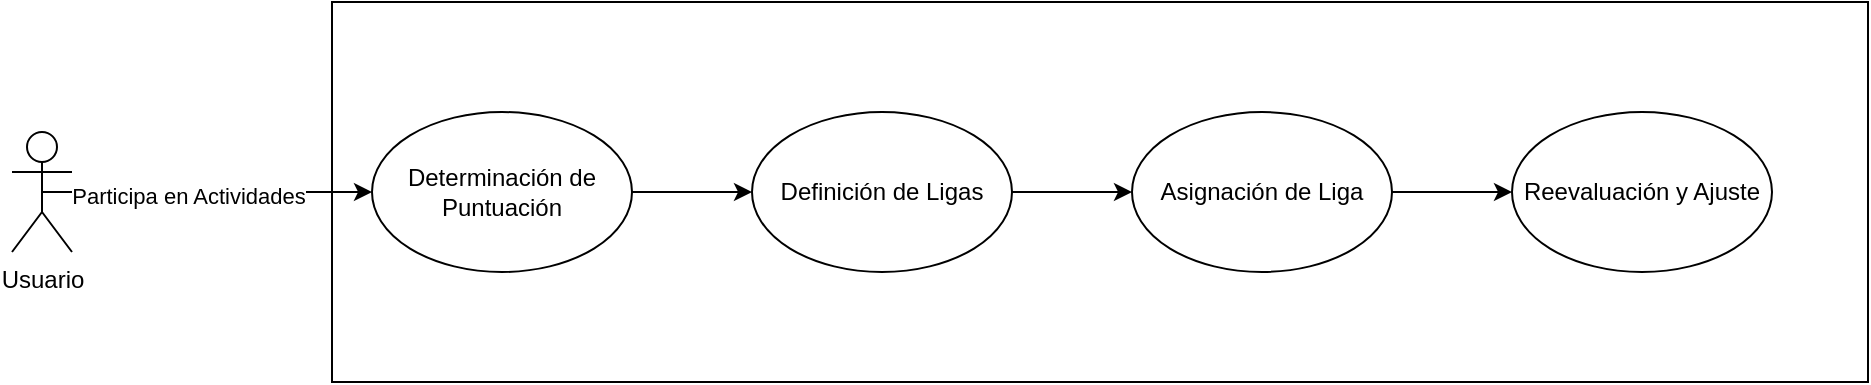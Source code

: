 <mxfile version="24.7.12">
  <diagram name="Página-1" id="qIUm-NXkEGmmr5HEpveH">
    <mxGraphModel grid="1" page="1" gridSize="10" guides="1" tooltips="1" connect="1" arrows="1" fold="1" pageScale="1" pageWidth="827" pageHeight="1169" math="0" shadow="0">
      <root>
        <mxCell id="0" />
        <mxCell id="1" parent="0" />
        <mxCell id="wsyl__wpP291152e83Fh-2" value="&lt;div&gt;&lt;br&gt;&lt;/div&gt;" style="rounded=0;whiteSpace=wrap;html=1;" vertex="1" parent="1">
          <mxGeometry x="210" y="160" width="768" height="190" as="geometry" />
        </mxCell>
        <mxCell id="q9j19tzaKl72bDsI_SK5-7" style="edgeStyle=orthogonalEdgeStyle;rounded=0;orthogonalLoop=1;jettySize=auto;html=1;exitX=0.5;exitY=0.5;exitDx=0;exitDy=0;exitPerimeter=0;entryX=0;entryY=0.5;entryDx=0;entryDy=0;" edge="1" parent="1" source="wsyl__wpP291152e83Fh-1" target="q9j19tzaKl72bDsI_SK5-1">
          <mxGeometry relative="1" as="geometry" />
        </mxCell>
        <mxCell id="oZ_8MlHrObfFjXFwuV-V-3" value="Participa en Actividades" style="edgeLabel;html=1;align=center;verticalAlign=middle;resizable=0;points=[];" connectable="0" vertex="1" parent="q9j19tzaKl72bDsI_SK5-7">
          <mxGeometry x="-0.115" y="-2" relative="1" as="geometry">
            <mxPoint as="offset" />
          </mxGeometry>
        </mxCell>
        <mxCell id="wsyl__wpP291152e83Fh-1" value="Usuario" style="shape=umlActor;verticalLabelPosition=bottom;verticalAlign=top;html=1;outlineConnect=0;" vertex="1" parent="1">
          <mxGeometry x="50" y="225" width="30" height="60" as="geometry" />
        </mxCell>
        <mxCell id="q9j19tzaKl72bDsI_SK5-5" style="edgeStyle=orthogonalEdgeStyle;rounded=0;orthogonalLoop=1;jettySize=auto;html=1;" edge="1" parent="1" source="q9j19tzaKl72bDsI_SK5-1" target="q9j19tzaKl72bDsI_SK5-2">
          <mxGeometry relative="1" as="geometry" />
        </mxCell>
        <mxCell id="q9j19tzaKl72bDsI_SK5-1" value="Determinación de Puntuación" style="ellipse;whiteSpace=wrap;html=1;" vertex="1" parent="1">
          <mxGeometry x="230" y="215" width="130" height="80" as="geometry" />
        </mxCell>
        <mxCell id="nx8Yrjn666Zd9FFJtWJr-6" style="edgeStyle=orthogonalEdgeStyle;rounded=0;orthogonalLoop=1;jettySize=auto;html=1;entryX=0;entryY=0.5;entryDx=0;entryDy=0;" edge="1" parent="1" source="q9j19tzaKl72bDsI_SK5-2" target="nx8Yrjn666Zd9FFJtWJr-2">
          <mxGeometry relative="1" as="geometry" />
        </mxCell>
        <mxCell id="q9j19tzaKl72bDsI_SK5-2" value="Definición de Ligas" style="ellipse;whiteSpace=wrap;html=1;" vertex="1" parent="1">
          <mxGeometry x="420" y="215" width="130" height="80" as="geometry" />
        </mxCell>
        <mxCell id="nx8Yrjn666Zd9FFJtWJr-7" style="edgeStyle=orthogonalEdgeStyle;rounded=0;orthogonalLoop=1;jettySize=auto;html=1;entryX=0;entryY=0.5;entryDx=0;entryDy=0;" edge="1" parent="1" source="nx8Yrjn666Zd9FFJtWJr-2" target="nx8Yrjn666Zd9FFJtWJr-3">
          <mxGeometry relative="1" as="geometry" />
        </mxCell>
        <mxCell id="nx8Yrjn666Zd9FFJtWJr-2" value="Asignación de Liga" style="ellipse;whiteSpace=wrap;html=1;" vertex="1" parent="1">
          <mxGeometry x="610" y="215" width="130" height="80" as="geometry" />
        </mxCell>
        <mxCell id="nx8Yrjn666Zd9FFJtWJr-3" value="Reevaluación y Ajuste" style="ellipse;whiteSpace=wrap;html=1;" vertex="1" parent="1">
          <mxGeometry x="800" y="215" width="130" height="80" as="geometry" />
        </mxCell>
      </root>
    </mxGraphModel>
  </diagram>
</mxfile>
